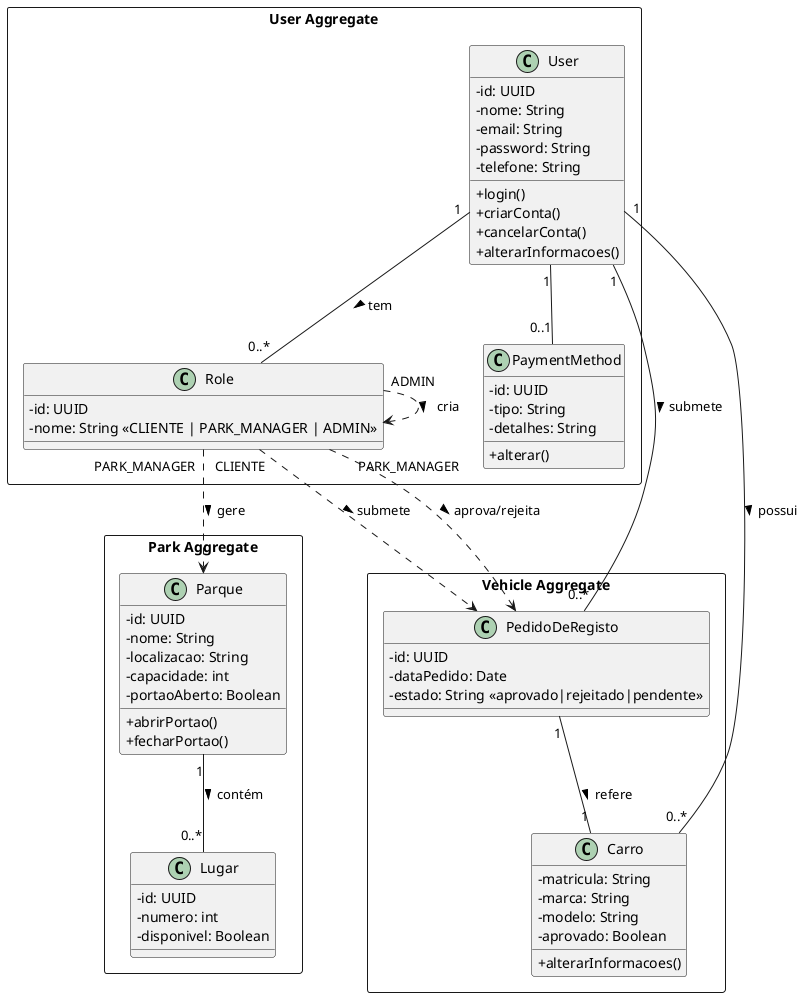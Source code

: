 @startuml
skinparam classAttributeIconSize 0

rectangle "User Aggregate" {
class User {
  -id: UUID
  -nome: String
  -email: String
  -password: String
  -telefone: String
  +login()
  +criarConta()
  +cancelarConta()
  +alterarInformacoes()
}

class Role {
  -id: UUID
  -nome: String <<CLIENTE | PARK_MANAGER | ADMIN>>
}
class PaymentMethod {
   -id: UUID
   -tipo: String
   -detalhes: String
   +alterar()
 }
}

rectangle "Vehicle Aggregate" {
class Carro {
  -matricula: String
  -marca: String
  -modelo: String
  -aprovado: Boolean
  +alterarInformacoes()
}


class PedidoDeRegisto {
  -id: UUID
  -dataPedido: Date
  -estado: String <<aprovado|rejeitado|pendente>>
}
}


rectangle "Park Aggregate" {
class Parque {
  -id: UUID
  -nome: String
  -localizacao: String
  -capacidade: int
  -portaoAberto: Boolean
  +abrirPortao()
  +fecharPortao()
}

class Lugar {
  -id: UUID
  -numero: int
  -disponivel: Boolean
}
}

' Relações
User "1" -- "0..*" Role : tem >
User "1" -- "0..*" Carro : possui >
User "1" -- "0..1" PaymentMethod
User "1" -- "0..*" PedidoDeRegisto : submete >

PedidoDeRegisto "1" -- "1" Carro : refere >

Parque "1" -- "0..*" Lugar : contém >

Role "CLIENTE" ..> PedidoDeRegisto : submete >
Role "PARK_MANAGER" ..> Parque : gere >
Role "PARK_MANAGER" ..> PedidoDeRegisto : aprova/rejeita >
Role "ADMIN" ..> Role : cria >

@enduml
